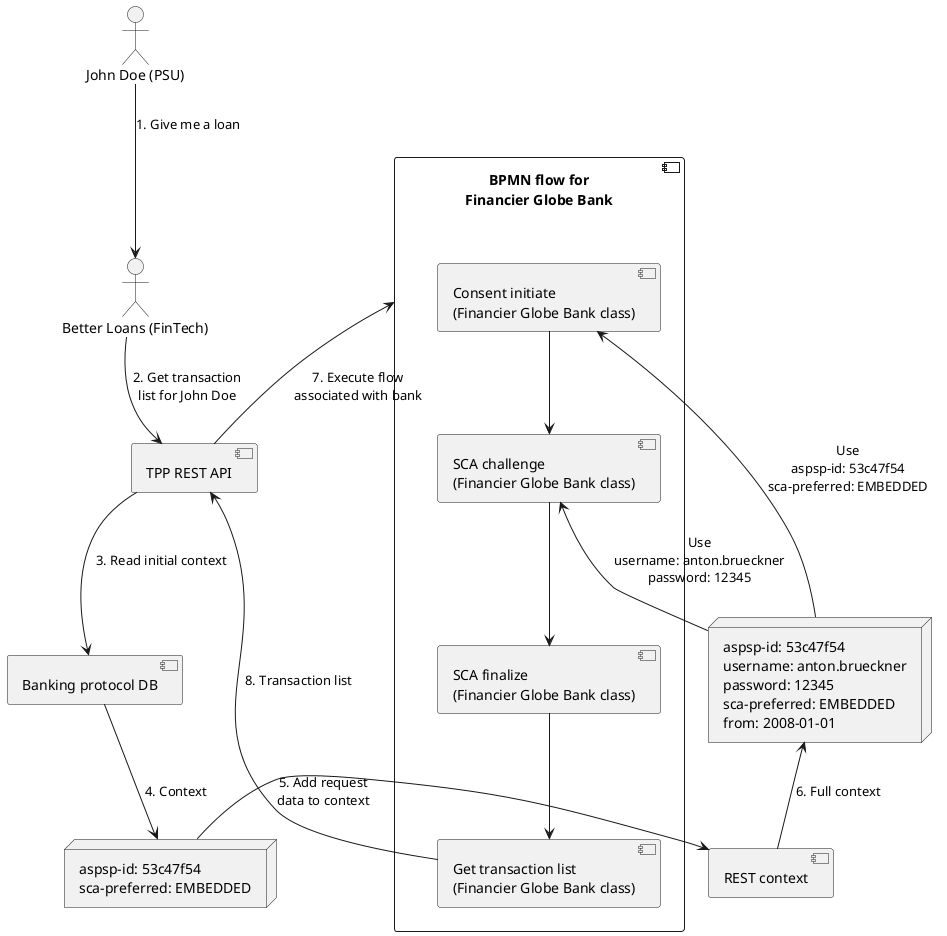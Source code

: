 @startuml

actor "Better Loans (FinTech)" as FinTech
actor "John Doe (PSU)" as PSU

component "TPP REST API" as api
component "REST context" as restContext

component "Banking protocol DB" as db

node initialContext  [
    aspsp-id: 53c47f54
    sca-preferred: EMBEDDED
]

node requestContext [
    aspsp-id: 53c47f54
    username: anton.brueckner
    password: 12345
    sca-preferred: EMBEDDED
    from: 2008-01-01
]

component "BPMN flow for\nFinancier Globe Bank" as bpmn {
    component "Consent initiate\n(Financier Globe Bank class)" as initiate
    component "SCA challenge\n(Financier Globe Bank class)" as challenge
    component "SCA finalize\n(Financier Globe Bank class)" as finalize
    component "Get transaction list\n(Financier Globe Bank class)" as txList

    initiate -down-> challenge
    challenge -down-> finalize
    finalize -down-> txList
}

PSU -down-> FinTech : 1. Give me a loan
FinTech -down-> api : 2. Get transaction\nlist for John Doe
api -down-> db : 3. Read initial context
db -down-> initialContext : 4. Context
initialContext -right-> restContext : 5. Add request\ndata to context
restContext -up-> requestContext : 6. Full context
api -down-> bpmn : 7. Execute flow\nassociated with bank
initiate <-- requestContext : Use\naspsp-id: 53c47f54\nsca-preferred: EMBEDDED
challenge <-- requestContext : Use\nusername: anton.brueckner\npassword: 12345
txList --> api : 8. Transaction list
@enduml
